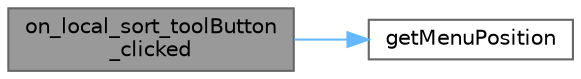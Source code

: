 digraph "on_local_sort_toolButton_clicked"
{
 // LATEX_PDF_SIZE
  bgcolor="transparent";
  edge [fontname=Helvetica,fontsize=10,labelfontname=Helvetica,labelfontsize=10];
  node [fontname=Helvetica,fontsize=10,shape=box,height=0.2,width=0.4];
  rankdir="LR";
  Node1 [id="Node000001",label="on_local_sort_toolButton\l_clicked",height=0.2,width=0.4,color="gray40", fillcolor="grey60", style="filled", fontcolor="black",tooltip="排序按钮点击槽函数"];
  Node1 -> Node2 [id="edge1_Node000001_Node000002",color="steelblue1",style="solid",tooltip=" "];
  Node2 [id="Node000002",label="getMenuPosition",height=0.2,width=0.4,color="grey40", fillcolor="white", style="filled",URL="$class_downloaded_song.html#aeab41b278e449a68fbd1c98c9e1516a8",tooltip="获取菜单位置"];
}
